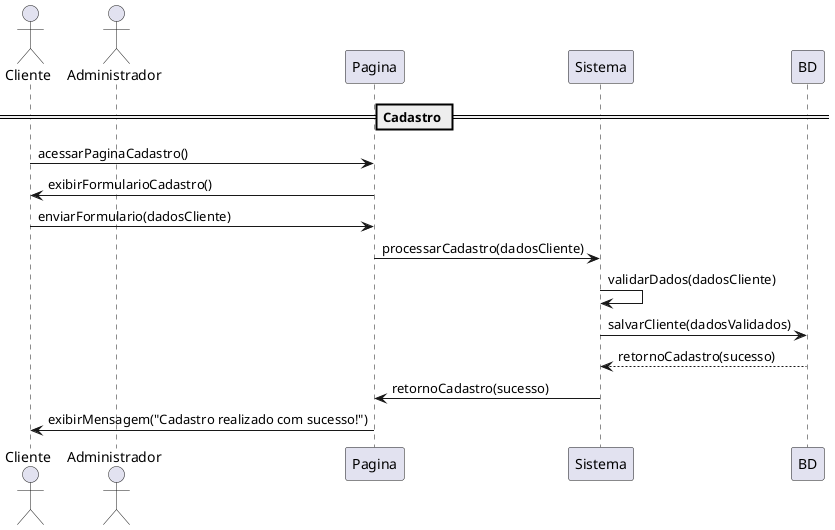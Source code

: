 @startuml



' =============== Atores =================
actor Cliente
actor Administrador

' ========== 1. Cadastro ==========
== Cadastro ==
Cliente -> Pagina : acessarPaginaCadastro()
Pagina -> Cliente : exibirFormularioCadastro()
Cliente -> Pagina : enviarFormulario(dadosCliente)
Pagina -> Sistema : processarCadastro(dadosCliente)
Sistema -> Sistema : validarDados(dadosCliente)
Sistema -> BD : salvarCliente(dadosValidados)
BD --> Sistema : retornoCadastro(sucesso)
Sistema -> Pagina : retornoCadastro(sucesso)
Pagina -> Cliente : exibirMensagem("Cadastro realizado com sucesso!")

@enduml